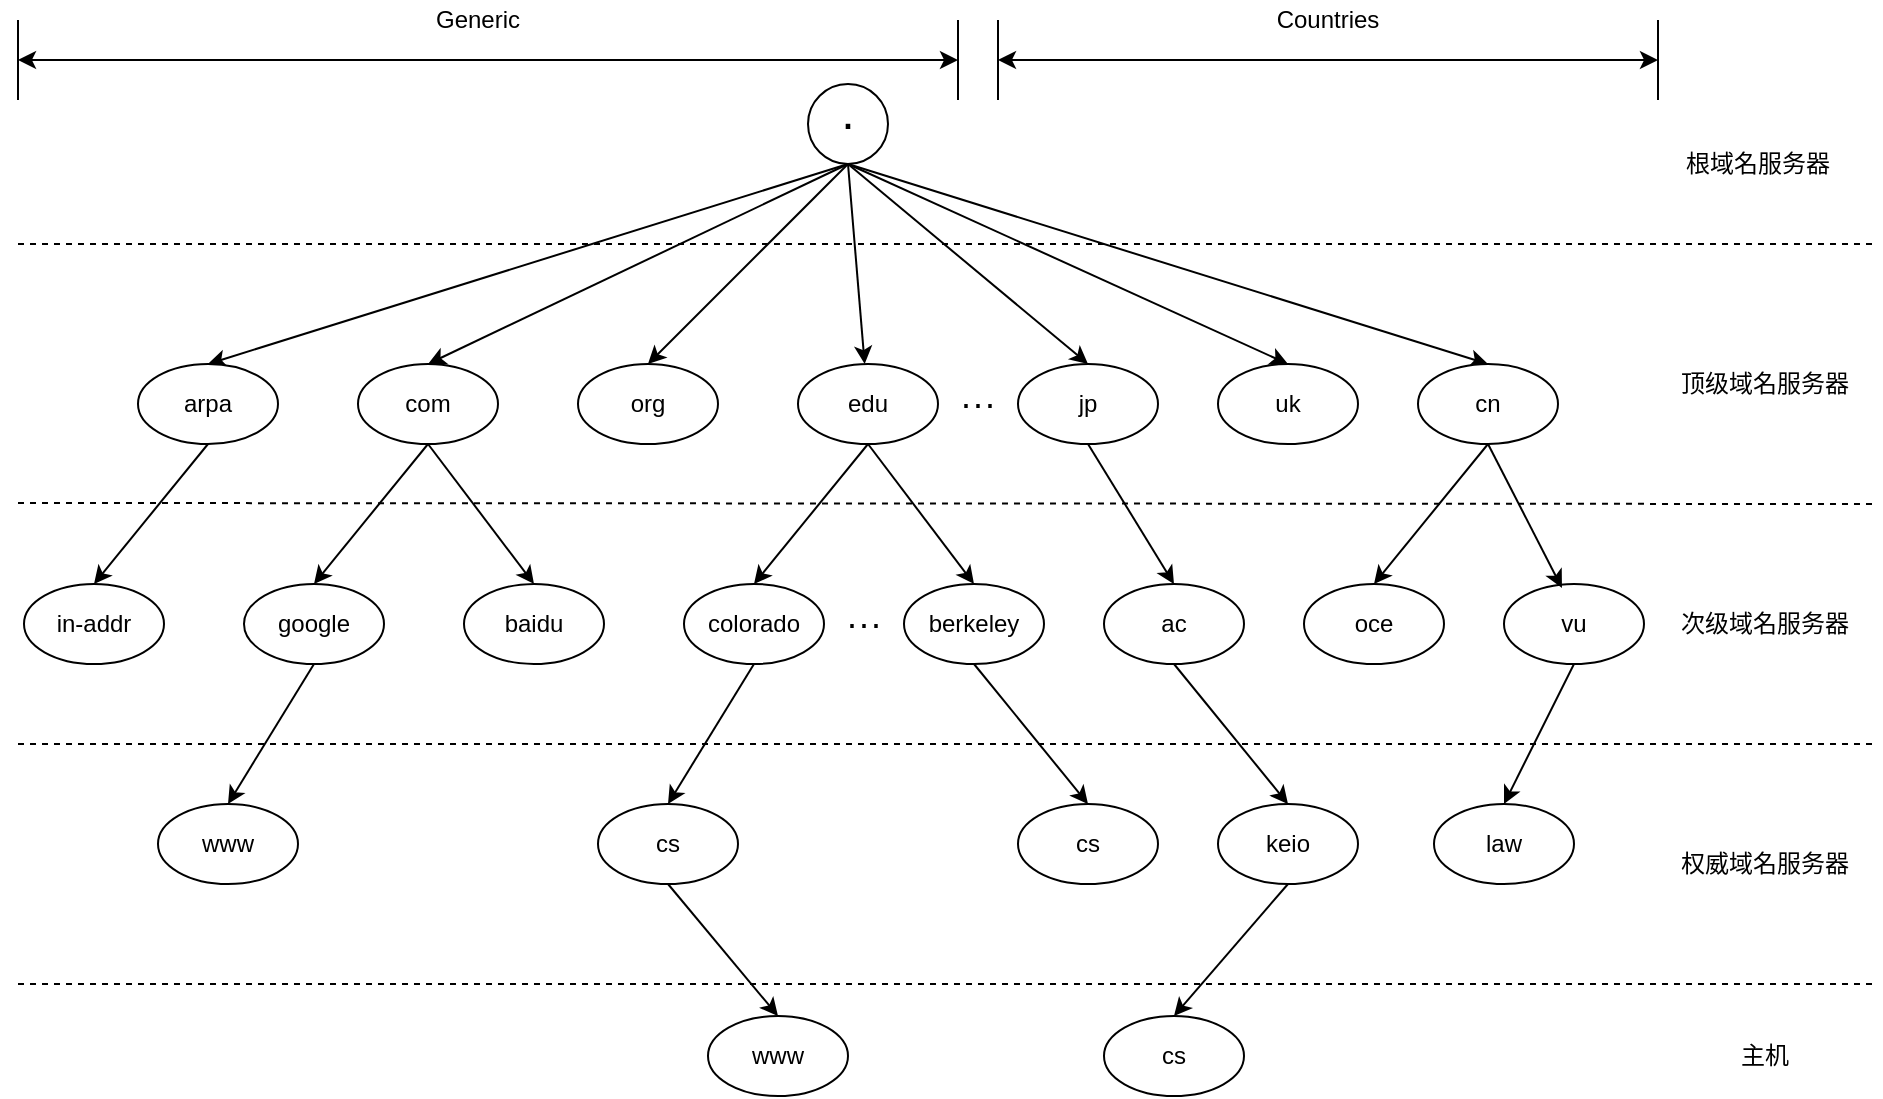 <mxfile version="12.2.9" type="github" pages="1">
  <diagram id="IWoXafulItEd8QuLjbcS" name="Page-1">
    <mxGraphModel dx="1929" dy="533" grid="1" gridSize="10" guides="1" tooltips="1" connect="1" arrows="1" fold="1" page="1" pageScale="1" pageWidth="827" pageHeight="1169" math="0" shadow="0">
      <root>
        <mxCell id="0"/>
        <mxCell id="1" parent="0"/>
        <mxCell id="Dth5LIdZDo002Ucan2Yi-1" style="edgeStyle=none;rounded=0;orthogonalLoop=1;jettySize=auto;html=1;exitX=0.5;exitY=1;exitDx=0;exitDy=0;entryX=0.5;entryY=0;entryDx=0;entryDy=0;" edge="1" parent="1" target="Dth5LIdZDo002Ucan2Yi-9">
          <mxGeometry relative="1" as="geometry">
            <mxPoint x="395" y="90" as="sourcePoint"/>
          </mxGeometry>
        </mxCell>
        <mxCell id="Dth5LIdZDo002Ucan2Yi-2" style="edgeStyle=none;rounded=0;orthogonalLoop=1;jettySize=auto;html=1;exitX=0.5;exitY=1;exitDx=0;exitDy=0;entryX=0.5;entryY=0;entryDx=0;entryDy=0;" edge="1" parent="1" target="Dth5LIdZDo002Ucan2Yi-10">
          <mxGeometry relative="1" as="geometry">
            <mxPoint x="395" y="90" as="sourcePoint"/>
          </mxGeometry>
        </mxCell>
        <mxCell id="Dth5LIdZDo002Ucan2Yi-3" style="edgeStyle=none;rounded=0;orthogonalLoop=1;jettySize=auto;html=1;exitX=0.5;exitY=1;exitDx=0;exitDy=0;entryX=0.5;entryY=0;entryDx=0;entryDy=0;" edge="1" parent="1" target="Dth5LIdZDo002Ucan2Yi-11">
          <mxGeometry relative="1" as="geometry">
            <mxPoint x="395" y="90" as="sourcePoint"/>
          </mxGeometry>
        </mxCell>
        <mxCell id="Dth5LIdZDo002Ucan2Yi-4" style="edgeStyle=none;rounded=0;orthogonalLoop=1;jettySize=auto;html=1;exitX=0.5;exitY=1;exitDx=0;exitDy=0;" edge="1" parent="1" target="Dth5LIdZDo002Ucan2Yi-12">
          <mxGeometry relative="1" as="geometry">
            <mxPoint x="395" y="90" as="sourcePoint"/>
          </mxGeometry>
        </mxCell>
        <mxCell id="Dth5LIdZDo002Ucan2Yi-5" style="edgeStyle=none;rounded=0;orthogonalLoop=1;jettySize=auto;html=1;exitX=0.5;exitY=1;exitDx=0;exitDy=0;entryX=0.5;entryY=0;entryDx=0;entryDy=0;" edge="1" parent="1" target="Dth5LIdZDo002Ucan2Yi-14">
          <mxGeometry relative="1" as="geometry">
            <mxPoint x="395" y="90" as="sourcePoint"/>
          </mxGeometry>
        </mxCell>
        <mxCell id="Dth5LIdZDo002Ucan2Yi-6" style="edgeStyle=none;rounded=0;orthogonalLoop=1;jettySize=auto;html=1;exitX=0.5;exitY=1;exitDx=0;exitDy=0;entryX=0.5;entryY=0;entryDx=0;entryDy=0;" edge="1" parent="1" target="Dth5LIdZDo002Ucan2Yi-15">
          <mxGeometry relative="1" as="geometry">
            <mxPoint x="395" y="90" as="sourcePoint"/>
          </mxGeometry>
        </mxCell>
        <mxCell id="Dth5LIdZDo002Ucan2Yi-7" style="edgeStyle=none;rounded=0;orthogonalLoop=1;jettySize=auto;html=1;exitX=0.5;exitY=1;exitDx=0;exitDy=0;entryX=0.5;entryY=0;entryDx=0;entryDy=0;" edge="1" parent="1" target="Dth5LIdZDo002Ucan2Yi-16">
          <mxGeometry relative="1" as="geometry">
            <mxPoint x="395" y="90" as="sourcePoint"/>
          </mxGeometry>
        </mxCell>
        <mxCell id="Dth5LIdZDo002Ucan2Yi-8" value="" style="group" vertex="1" connectable="0" parent="1">
          <mxGeometry x="40" y="190" width="710" height="40" as="geometry"/>
        </mxCell>
        <mxCell id="Dth5LIdZDo002Ucan2Yi-9" value="arpa" style="ellipse;whiteSpace=wrap;html=1;" vertex="1" parent="Dth5LIdZDo002Ucan2Yi-8">
          <mxGeometry width="70" height="40" as="geometry"/>
        </mxCell>
        <mxCell id="Dth5LIdZDo002Ucan2Yi-10" value="com" style="ellipse;whiteSpace=wrap;html=1;" vertex="1" parent="Dth5LIdZDo002Ucan2Yi-8">
          <mxGeometry x="110" width="70" height="40" as="geometry"/>
        </mxCell>
        <mxCell id="Dth5LIdZDo002Ucan2Yi-11" value="org" style="ellipse;whiteSpace=wrap;html=1;" vertex="1" parent="Dth5LIdZDo002Ucan2Yi-8">
          <mxGeometry x="220" width="70" height="40" as="geometry"/>
        </mxCell>
        <mxCell id="Dth5LIdZDo002Ucan2Yi-12" value="edu" style="ellipse;whiteSpace=wrap;html=1;" vertex="1" parent="Dth5LIdZDo002Ucan2Yi-8">
          <mxGeometry x="330" width="70" height="40" as="geometry"/>
        </mxCell>
        <mxCell id="Dth5LIdZDo002Ucan2Yi-13" value="&lt;font style=&quot;font-size: 18px&quot;&gt;···&lt;/font&gt;" style="text;html=1;strokeColor=none;fillColor=none;align=center;verticalAlign=middle;whiteSpace=wrap;rounded=0;" vertex="1" parent="Dth5LIdZDo002Ucan2Yi-8">
          <mxGeometry x="400" y="10" width="40" height="20" as="geometry"/>
        </mxCell>
        <mxCell id="Dth5LIdZDo002Ucan2Yi-14" value="jp" style="ellipse;whiteSpace=wrap;html=1;" vertex="1" parent="Dth5LIdZDo002Ucan2Yi-8">
          <mxGeometry x="440" width="70" height="40" as="geometry"/>
        </mxCell>
        <mxCell id="Dth5LIdZDo002Ucan2Yi-15" value="uk" style="ellipse;whiteSpace=wrap;html=1;" vertex="1" parent="Dth5LIdZDo002Ucan2Yi-8">
          <mxGeometry x="540" width="70" height="40" as="geometry"/>
        </mxCell>
        <mxCell id="Dth5LIdZDo002Ucan2Yi-16" value="cn" style="ellipse;whiteSpace=wrap;html=1;" vertex="1" parent="Dth5LIdZDo002Ucan2Yi-8">
          <mxGeometry x="640" width="70" height="40" as="geometry"/>
        </mxCell>
        <mxCell id="Dth5LIdZDo002Ucan2Yi-17" value="in-addr" style="ellipse;whiteSpace=wrap;html=1;" vertex="1" parent="1">
          <mxGeometry x="-17" y="300" width="70" height="40" as="geometry"/>
        </mxCell>
        <mxCell id="Dth5LIdZDo002Ucan2Yi-18" style="edgeStyle=none;rounded=0;orthogonalLoop=1;jettySize=auto;html=1;exitX=0.5;exitY=1;exitDx=0;exitDy=0;entryX=0.5;entryY=0;entryDx=0;entryDy=0;" edge="1" parent="1" source="Dth5LIdZDo002Ucan2Yi-19" target="Dth5LIdZDo002Ucan2Yi-36">
          <mxGeometry relative="1" as="geometry"/>
        </mxCell>
        <mxCell id="Dth5LIdZDo002Ucan2Yi-19" value="google" style="ellipse;whiteSpace=wrap;html=1;" vertex="1" parent="1">
          <mxGeometry x="93" y="300" width="70" height="40" as="geometry"/>
        </mxCell>
        <mxCell id="Dth5LIdZDo002Ucan2Yi-20" value="baidu" style="ellipse;whiteSpace=wrap;html=1;" vertex="1" parent="1">
          <mxGeometry x="203" y="300" width="70" height="40" as="geometry"/>
        </mxCell>
        <mxCell id="Dth5LIdZDo002Ucan2Yi-21" style="edgeStyle=none;rounded=0;orthogonalLoop=1;jettySize=auto;html=1;exitX=0.5;exitY=1;exitDx=0;exitDy=0;entryX=0.5;entryY=0;entryDx=0;entryDy=0;" edge="1" parent="1" source="Dth5LIdZDo002Ucan2Yi-22" target="Dth5LIdZDo002Ucan2Yi-38">
          <mxGeometry relative="1" as="geometry"/>
        </mxCell>
        <mxCell id="Dth5LIdZDo002Ucan2Yi-22" value="colorado" style="ellipse;whiteSpace=wrap;html=1;" vertex="1" parent="1">
          <mxGeometry x="313" y="300" width="70" height="40" as="geometry"/>
        </mxCell>
        <mxCell id="Dth5LIdZDo002Ucan2Yi-23" value="&lt;font style=&quot;font-size: 18px&quot;&gt;···&lt;/font&gt;" style="text;html=1;strokeColor=none;fillColor=none;align=center;verticalAlign=middle;whiteSpace=wrap;rounded=0;" vertex="1" parent="1">
          <mxGeometry x="383" y="310" width="40" height="20" as="geometry"/>
        </mxCell>
        <mxCell id="Dth5LIdZDo002Ucan2Yi-24" style="edgeStyle=none;rounded=0;orthogonalLoop=1;jettySize=auto;html=1;exitX=0.5;exitY=1;exitDx=0;exitDy=0;entryX=0.5;entryY=0;entryDx=0;entryDy=0;" edge="1" parent="1" source="Dth5LIdZDo002Ucan2Yi-25" target="Dth5LIdZDo002Ucan2Yi-39">
          <mxGeometry relative="1" as="geometry">
            <mxPoint x="415" y="410" as="targetPoint"/>
          </mxGeometry>
        </mxCell>
        <mxCell id="Dth5LIdZDo002Ucan2Yi-25" value="berkeley" style="ellipse;whiteSpace=wrap;html=1;" vertex="1" parent="1">
          <mxGeometry x="423" y="300" width="70" height="40" as="geometry"/>
        </mxCell>
        <mxCell id="Dth5LIdZDo002Ucan2Yi-26" style="edgeStyle=none;rounded=0;orthogonalLoop=1;jettySize=auto;html=1;exitX=0.5;exitY=1;exitDx=0;exitDy=0;entryX=0.5;entryY=0;entryDx=0;entryDy=0;" edge="1" parent="1" source="Dth5LIdZDo002Ucan2Yi-27" target="Dth5LIdZDo002Ucan2Yi-41">
          <mxGeometry relative="1" as="geometry"/>
        </mxCell>
        <mxCell id="Dth5LIdZDo002Ucan2Yi-27" value="ac" style="ellipse;whiteSpace=wrap;html=1;" vertex="1" parent="1">
          <mxGeometry x="523" y="300" width="70" height="40" as="geometry"/>
        </mxCell>
        <mxCell id="Dth5LIdZDo002Ucan2Yi-28" value="oce" style="ellipse;whiteSpace=wrap;html=1;" vertex="1" parent="1">
          <mxGeometry x="623" y="300" width="70" height="40" as="geometry"/>
        </mxCell>
        <mxCell id="Dth5LIdZDo002Ucan2Yi-29" style="rounded=0;orthogonalLoop=1;jettySize=auto;html=1;exitX=0.5;exitY=1;exitDx=0;exitDy=0;entryX=0.5;entryY=0;entryDx=0;entryDy=0;" edge="1" parent="1" source="Dth5LIdZDo002Ucan2Yi-9" target="Dth5LIdZDo002Ucan2Yi-17">
          <mxGeometry relative="1" as="geometry"/>
        </mxCell>
        <mxCell id="Dth5LIdZDo002Ucan2Yi-30" style="edgeStyle=none;rounded=0;orthogonalLoop=1;jettySize=auto;html=1;exitX=0.5;exitY=1;exitDx=0;exitDy=0;entryX=0.5;entryY=0;entryDx=0;entryDy=0;" edge="1" parent="1" source="Dth5LIdZDo002Ucan2Yi-10" target="Dth5LIdZDo002Ucan2Yi-19">
          <mxGeometry relative="1" as="geometry"/>
        </mxCell>
        <mxCell id="Dth5LIdZDo002Ucan2Yi-31" style="edgeStyle=none;rounded=0;orthogonalLoop=1;jettySize=auto;html=1;exitX=0.5;exitY=1;exitDx=0;exitDy=0;entryX=0.5;entryY=0;entryDx=0;entryDy=0;" edge="1" parent="1" source="Dth5LIdZDo002Ucan2Yi-10" target="Dth5LIdZDo002Ucan2Yi-20">
          <mxGeometry relative="1" as="geometry"/>
        </mxCell>
        <mxCell id="Dth5LIdZDo002Ucan2Yi-32" style="edgeStyle=none;rounded=0;orthogonalLoop=1;jettySize=auto;html=1;exitX=0.5;exitY=1;exitDx=0;exitDy=0;entryX=0.5;entryY=0;entryDx=0;entryDy=0;" edge="1" parent="1" source="Dth5LIdZDo002Ucan2Yi-12" target="Dth5LIdZDo002Ucan2Yi-22">
          <mxGeometry relative="1" as="geometry"/>
        </mxCell>
        <mxCell id="Dth5LIdZDo002Ucan2Yi-33" style="edgeStyle=none;rounded=0;orthogonalLoop=1;jettySize=auto;html=1;exitX=0.5;exitY=1;exitDx=0;exitDy=0;entryX=0.5;entryY=0;entryDx=0;entryDy=0;" edge="1" parent="1" source="Dth5LIdZDo002Ucan2Yi-12" target="Dth5LIdZDo002Ucan2Yi-25">
          <mxGeometry relative="1" as="geometry"/>
        </mxCell>
        <mxCell id="Dth5LIdZDo002Ucan2Yi-34" style="edgeStyle=none;rounded=0;orthogonalLoop=1;jettySize=auto;html=1;exitX=0.5;exitY=1;exitDx=0;exitDy=0;entryX=0.5;entryY=0;entryDx=0;entryDy=0;" edge="1" parent="1" source="Dth5LIdZDo002Ucan2Yi-35" target="Dth5LIdZDo002Ucan2Yi-47">
          <mxGeometry relative="1" as="geometry"/>
        </mxCell>
        <mxCell id="Dth5LIdZDo002Ucan2Yi-35" value="vu" style="ellipse;whiteSpace=wrap;html=1;" vertex="1" parent="1">
          <mxGeometry x="723" y="300" width="70" height="40" as="geometry"/>
        </mxCell>
        <mxCell id="Dth5LIdZDo002Ucan2Yi-36" value="www" style="ellipse;whiteSpace=wrap;html=1;" vertex="1" parent="1">
          <mxGeometry x="50" y="410" width="70" height="40" as="geometry"/>
        </mxCell>
        <mxCell id="Dth5LIdZDo002Ucan2Yi-37" style="edgeStyle=none;rounded=0;orthogonalLoop=1;jettySize=auto;html=1;exitX=0.5;exitY=1;exitDx=0;exitDy=0;entryX=0.5;entryY=0;entryDx=0;entryDy=0;" edge="1" parent="1" source="Dth5LIdZDo002Ucan2Yi-38" target="Dth5LIdZDo002Ucan2Yi-42">
          <mxGeometry relative="1" as="geometry"/>
        </mxCell>
        <mxCell id="Dth5LIdZDo002Ucan2Yi-38" value="cs" style="ellipse;whiteSpace=wrap;html=1;" vertex="1" parent="1">
          <mxGeometry x="270" y="410" width="70" height="40" as="geometry"/>
        </mxCell>
        <mxCell id="Dth5LIdZDo002Ucan2Yi-39" value="cs" style="ellipse;whiteSpace=wrap;html=1;" vertex="1" parent="1">
          <mxGeometry x="480" y="410" width="70" height="40" as="geometry"/>
        </mxCell>
        <mxCell id="Dth5LIdZDo002Ucan2Yi-40" style="edgeStyle=none;rounded=0;orthogonalLoop=1;jettySize=auto;html=1;exitX=0.5;exitY=1;exitDx=0;exitDy=0;entryX=0.5;entryY=0;entryDx=0;entryDy=0;" edge="1" parent="1" source="Dth5LIdZDo002Ucan2Yi-41" target="Dth5LIdZDo002Ucan2Yi-44">
          <mxGeometry relative="1" as="geometry"/>
        </mxCell>
        <mxCell id="Dth5LIdZDo002Ucan2Yi-41" value="keio" style="ellipse;whiteSpace=wrap;html=1;" vertex="1" parent="1">
          <mxGeometry x="580" y="410" width="70" height="40" as="geometry"/>
        </mxCell>
        <mxCell id="Dth5LIdZDo002Ucan2Yi-42" value="www" style="ellipse;whiteSpace=wrap;html=1;" vertex="1" parent="1">
          <mxGeometry x="325" y="516" width="70" height="40" as="geometry"/>
        </mxCell>
        <mxCell id="Dth5LIdZDo002Ucan2Yi-43" style="edgeStyle=none;rounded=0;orthogonalLoop=1;jettySize=auto;html=1;exitX=0.5;exitY=1;exitDx=0;exitDy=0;entryX=0.5;entryY=0;entryDx=0;entryDy=0;" edge="1" parent="1" source="Dth5LIdZDo002Ucan2Yi-14" target="Dth5LIdZDo002Ucan2Yi-27">
          <mxGeometry relative="1" as="geometry"/>
        </mxCell>
        <mxCell id="Dth5LIdZDo002Ucan2Yi-44" value="cs" style="ellipse;whiteSpace=wrap;html=1;" vertex="1" parent="1">
          <mxGeometry x="523" y="516" width="70" height="40" as="geometry"/>
        </mxCell>
        <mxCell id="Dth5LIdZDo002Ucan2Yi-45" style="edgeStyle=none;rounded=0;orthogonalLoop=1;jettySize=auto;html=1;exitX=0.5;exitY=1;exitDx=0;exitDy=0;entryX=0.5;entryY=0;entryDx=0;entryDy=0;" edge="1" parent="1" source="Dth5LIdZDo002Ucan2Yi-16" target="Dth5LIdZDo002Ucan2Yi-28">
          <mxGeometry relative="1" as="geometry"/>
        </mxCell>
        <mxCell id="Dth5LIdZDo002Ucan2Yi-46" style="edgeStyle=none;rounded=0;orthogonalLoop=1;jettySize=auto;html=1;exitX=0.5;exitY=1;exitDx=0;exitDy=0;entryX=0.414;entryY=0.05;entryDx=0;entryDy=0;entryPerimeter=0;" edge="1" parent="1" source="Dth5LIdZDo002Ucan2Yi-16" target="Dth5LIdZDo002Ucan2Yi-35">
          <mxGeometry relative="1" as="geometry"/>
        </mxCell>
        <mxCell id="Dth5LIdZDo002Ucan2Yi-47" value="law" style="ellipse;whiteSpace=wrap;html=1;" vertex="1" parent="1">
          <mxGeometry x="688" y="410" width="70" height="40" as="geometry"/>
        </mxCell>
        <mxCell id="Dth5LIdZDo002Ucan2Yi-48" value="" style="endArrow=none;html=1;" edge="1" parent="1">
          <mxGeometry width="50" height="50" relative="1" as="geometry">
            <mxPoint x="-20" y="58" as="sourcePoint"/>
            <mxPoint x="-20" y="18" as="targetPoint"/>
          </mxGeometry>
        </mxCell>
        <mxCell id="Dth5LIdZDo002Ucan2Yi-49" value="" style="endArrow=none;html=1;" edge="1" parent="1">
          <mxGeometry width="50" height="50" relative="1" as="geometry">
            <mxPoint x="800" y="58" as="sourcePoint"/>
            <mxPoint x="800" y="18" as="targetPoint"/>
          </mxGeometry>
        </mxCell>
        <mxCell id="Dth5LIdZDo002Ucan2Yi-50" value="" style="endArrow=classic;startArrow=classic;html=1;" edge="1" parent="1">
          <mxGeometry width="50" height="50" relative="1" as="geometry">
            <mxPoint x="-20" y="38" as="sourcePoint"/>
            <mxPoint x="450" y="38" as="targetPoint"/>
          </mxGeometry>
        </mxCell>
        <mxCell id="Dth5LIdZDo002Ucan2Yi-51" value="" style="endArrow=none;html=1;" edge="1" parent="1">
          <mxGeometry width="50" height="50" relative="1" as="geometry">
            <mxPoint x="450" y="58" as="sourcePoint"/>
            <mxPoint x="450" y="18" as="targetPoint"/>
          </mxGeometry>
        </mxCell>
        <mxCell id="Dth5LIdZDo002Ucan2Yi-52" value="" style="endArrow=none;html=1;" edge="1" parent="1">
          <mxGeometry width="50" height="50" relative="1" as="geometry">
            <mxPoint x="470" y="58" as="sourcePoint"/>
            <mxPoint x="470" y="18" as="targetPoint"/>
          </mxGeometry>
        </mxCell>
        <mxCell id="Dth5LIdZDo002Ucan2Yi-53" value="" style="endArrow=classic;startArrow=classic;html=1;" edge="1" parent="1">
          <mxGeometry width="50" height="50" relative="1" as="geometry">
            <mxPoint x="470" y="38" as="sourcePoint"/>
            <mxPoint x="800" y="38" as="targetPoint"/>
          </mxGeometry>
        </mxCell>
        <mxCell id="Dth5LIdZDo002Ucan2Yi-54" value="Generic" style="text;html=1;strokeColor=none;fillColor=none;align=center;verticalAlign=middle;whiteSpace=wrap;rounded=0;" vertex="1" parent="1">
          <mxGeometry x="190" y="8" width="40" height="20" as="geometry"/>
        </mxCell>
        <mxCell id="Dth5LIdZDo002Ucan2Yi-55" value="Countries" style="text;html=1;strokeColor=none;fillColor=none;align=center;verticalAlign=middle;whiteSpace=wrap;rounded=0;" vertex="1" parent="1">
          <mxGeometry x="615" y="8" width="40" height="20" as="geometry"/>
        </mxCell>
        <mxCell id="Dth5LIdZDo002Ucan2Yi-56" value="&lt;font style=&quot;font-size: 24px&quot;&gt;·&lt;/font&gt;" style="ellipse;whiteSpace=wrap;html=1;aspect=fixed;" vertex="1" parent="1">
          <mxGeometry x="375" y="50" width="40" height="40" as="geometry"/>
        </mxCell>
        <mxCell id="Dth5LIdZDo002Ucan2Yi-59" value="" style="endArrow=none;dashed=1;html=1;" edge="1" parent="1">
          <mxGeometry width="50" height="50" relative="1" as="geometry">
            <mxPoint x="-20" y="130" as="sourcePoint"/>
            <mxPoint x="910" y="130" as="targetPoint"/>
          </mxGeometry>
        </mxCell>
        <mxCell id="Dth5LIdZDo002Ucan2Yi-60" value="" style="endArrow=none;dashed=1;html=1;" edge="1" parent="1">
          <mxGeometry width="50" height="50" relative="1" as="geometry">
            <mxPoint x="-20" y="259.5" as="sourcePoint"/>
            <mxPoint x="910" y="260" as="targetPoint"/>
          </mxGeometry>
        </mxCell>
        <mxCell id="Dth5LIdZDo002Ucan2Yi-61" value="" style="endArrow=none;dashed=1;html=1;" edge="1" parent="1">
          <mxGeometry width="50" height="50" relative="1" as="geometry">
            <mxPoint x="-20" y="380" as="sourcePoint"/>
            <mxPoint x="910" y="380" as="targetPoint"/>
          </mxGeometry>
        </mxCell>
        <mxCell id="Dth5LIdZDo002Ucan2Yi-62" value="" style="endArrow=none;dashed=1;html=1;" edge="1" parent="1">
          <mxGeometry width="50" height="50" relative="1" as="geometry">
            <mxPoint x="-20" y="500" as="sourcePoint"/>
            <mxPoint x="910" y="500" as="targetPoint"/>
          </mxGeometry>
        </mxCell>
        <mxCell id="Dth5LIdZDo002Ucan2Yi-63" value="根域名服务器" style="text;html=1;strokeColor=none;fillColor=none;align=center;verticalAlign=middle;whiteSpace=wrap;rounded=0;" vertex="1" parent="1">
          <mxGeometry x="810" y="80" width="80" height="20" as="geometry"/>
        </mxCell>
        <mxCell id="Dth5LIdZDo002Ucan2Yi-64" value="顶级域名服务器" style="text;html=1;strokeColor=none;fillColor=none;align=center;verticalAlign=middle;whiteSpace=wrap;rounded=0;" vertex="1" parent="1">
          <mxGeometry x="810" y="190" width="87" height="20" as="geometry"/>
        </mxCell>
        <mxCell id="Dth5LIdZDo002Ucan2Yi-65" value="次级域名服务器" style="text;html=1;strokeColor=none;fillColor=none;align=center;verticalAlign=middle;whiteSpace=wrap;rounded=0;" vertex="1" parent="1">
          <mxGeometry x="810" y="310" width="87" height="20" as="geometry"/>
        </mxCell>
        <mxCell id="Dth5LIdZDo002Ucan2Yi-68" value="权威域名服务器" style="text;html=1;strokeColor=none;fillColor=none;align=center;verticalAlign=middle;whiteSpace=wrap;rounded=0;" vertex="1" parent="1">
          <mxGeometry x="810" y="430" width="87" height="20" as="geometry"/>
        </mxCell>
        <mxCell id="Dth5LIdZDo002Ucan2Yi-69" value="主机" style="text;html=1;strokeColor=none;fillColor=none;align=center;verticalAlign=middle;whiteSpace=wrap;rounded=0;" vertex="1" parent="1">
          <mxGeometry x="810" y="526" width="87" height="20" as="geometry"/>
        </mxCell>
      </root>
    </mxGraphModel>
  </diagram>
</mxfile>
